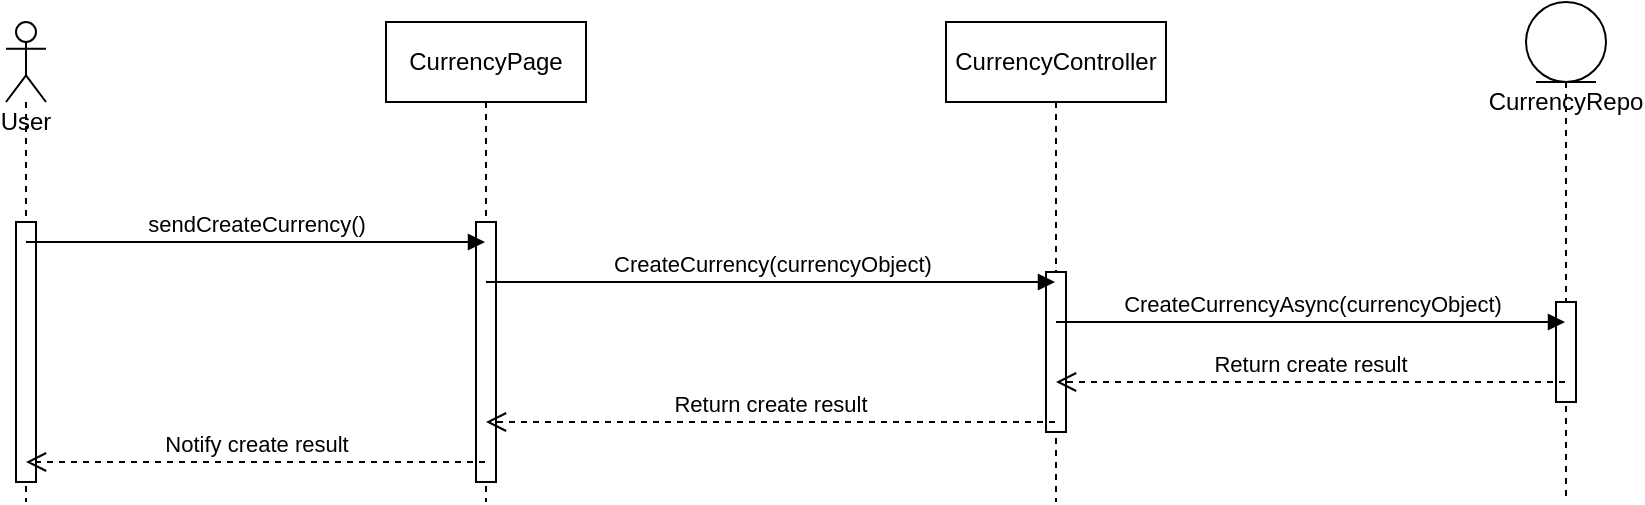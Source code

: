 <mxfile version="13.9.5" type="device"><diagram id="12y5ahjYRHjlcdkHGIUH" name="Page-1"><mxGraphModel dx="1022" dy="537" grid="1" gridSize="10" guides="1" tooltips="1" connect="1" arrows="1" fold="1" page="1" pageScale="1" pageWidth="850" pageHeight="1100" math="0" shadow="0"><root><mxCell id="0"/><mxCell id="1" parent="0"/><mxCell id="_H_EzBwFNZD-tbktyYoC-3" value="User" style="shape=umlLifeline;participant=umlActor;perimeter=lifelinePerimeter;whiteSpace=wrap;html=1;container=1;collapsible=0;recursiveResize=0;verticalAlign=top;spacingTop=36;outlineConnect=0;" vertex="1" parent="1"><mxGeometry x="40" y="10" width="20" height="240" as="geometry"/></mxCell><mxCell id="_H_EzBwFNZD-tbktyYoC-17" value="" style="html=1;points=[];perimeter=orthogonalPerimeter;" vertex="1" parent="_H_EzBwFNZD-tbktyYoC-3"><mxGeometry x="5" y="100" width="10" height="130" as="geometry"/></mxCell><mxCell id="_H_EzBwFNZD-tbktyYoC-4" value="CurrencyPage" style="shape=umlLifeline;perimeter=lifelinePerimeter;whiteSpace=wrap;html=1;container=1;collapsible=0;recursiveResize=0;outlineConnect=0;" vertex="1" parent="1"><mxGeometry x="230" y="10" width="100" height="240" as="geometry"/></mxCell><mxCell id="_H_EzBwFNZD-tbktyYoC-18" value="" style="html=1;points=[];perimeter=orthogonalPerimeter;" vertex="1" parent="_H_EzBwFNZD-tbktyYoC-4"><mxGeometry x="45" y="100" width="10" height="130" as="geometry"/></mxCell><mxCell id="_H_EzBwFNZD-tbktyYoC-5" value="CurrencyController" style="shape=umlLifeline;perimeter=lifelinePerimeter;whiteSpace=wrap;html=1;container=1;collapsible=0;recursiveResize=0;outlineConnect=0;" vertex="1" parent="1"><mxGeometry x="510" y="10" width="110" height="240" as="geometry"/></mxCell><mxCell id="_H_EzBwFNZD-tbktyYoC-19" value="" style="html=1;points=[];perimeter=orthogonalPerimeter;" vertex="1" parent="_H_EzBwFNZD-tbktyYoC-5"><mxGeometry x="50" y="125" width="10" height="80" as="geometry"/></mxCell><mxCell id="_H_EzBwFNZD-tbktyYoC-7" value="CurrencyRepo" style="shape=umlLifeline;participant=umlEntity;perimeter=lifelinePerimeter;whiteSpace=wrap;html=1;container=1;collapsible=0;recursiveResize=0;verticalAlign=top;spacingTop=36;outlineConnect=0;" vertex="1" parent="1"><mxGeometry x="800" width="40" height="250" as="geometry"/></mxCell><mxCell id="_H_EzBwFNZD-tbktyYoC-20" value="" style="html=1;points=[];perimeter=orthogonalPerimeter;" vertex="1" parent="_H_EzBwFNZD-tbktyYoC-7"><mxGeometry x="15" y="150" width="10" height="50" as="geometry"/></mxCell><mxCell id="_H_EzBwFNZD-tbktyYoC-10" value="sendCreateCurrency()" style="html=1;verticalAlign=bottom;endArrow=block;" edge="1" parent="1" source="_H_EzBwFNZD-tbktyYoC-3" target="_H_EzBwFNZD-tbktyYoC-4"><mxGeometry width="80" relative="1" as="geometry"><mxPoint x="250" y="170" as="sourcePoint"/><mxPoint x="330" y="170" as="targetPoint"/><Array as="points"><mxPoint x="170" y="120"/></Array></mxGeometry></mxCell><mxCell id="_H_EzBwFNZD-tbktyYoC-11" value="CreateCurrency(currencyObject)" style="html=1;verticalAlign=bottom;endArrow=block;" edge="1" parent="1" source="_H_EzBwFNZD-tbktyYoC-4" target="_H_EzBwFNZD-tbktyYoC-5"><mxGeometry width="80" relative="1" as="geometry"><mxPoint x="250" y="170" as="sourcePoint"/><mxPoint x="330" y="170" as="targetPoint"/><Array as="points"><mxPoint x="430" y="140"/></Array></mxGeometry></mxCell><mxCell id="_H_EzBwFNZD-tbktyYoC-12" value="CreateCurrencyAsync(currencyObject)" style="html=1;verticalAlign=bottom;endArrow=block;" edge="1" parent="1" source="_H_EzBwFNZD-tbktyYoC-5" target="_H_EzBwFNZD-tbktyYoC-7"><mxGeometry width="80" relative="1" as="geometry"><mxPoint x="500" y="170" as="sourcePoint"/><mxPoint x="580" y="170" as="targetPoint"/><Array as="points"><mxPoint x="700" y="160"/></Array></mxGeometry></mxCell><mxCell id="_H_EzBwFNZD-tbktyYoC-13" value="Return create result" style="html=1;verticalAlign=bottom;endArrow=open;dashed=1;endSize=8;" edge="1" parent="1" source="_H_EzBwFNZD-tbktyYoC-7" target="_H_EzBwFNZD-tbktyYoC-5"><mxGeometry relative="1" as="geometry"><mxPoint x="490" y="170" as="sourcePoint"/><mxPoint x="410" y="170" as="targetPoint"/><Array as="points"><mxPoint x="700" y="190"/></Array></mxGeometry></mxCell><mxCell id="_H_EzBwFNZD-tbktyYoC-14" value="Return create result" style="html=1;verticalAlign=bottom;endArrow=open;dashed=1;endSize=8;" edge="1" parent="1" source="_H_EzBwFNZD-tbktyYoC-5" target="_H_EzBwFNZD-tbktyYoC-4"><mxGeometry relative="1" as="geometry"><mxPoint x="530" y="170" as="sourcePoint"/><mxPoint x="450" y="170" as="targetPoint"/><Array as="points"><mxPoint x="430" y="210"/></Array></mxGeometry></mxCell><mxCell id="_H_EzBwFNZD-tbktyYoC-15" value="Notify create result" style="html=1;verticalAlign=bottom;endArrow=open;dashed=1;endSize=8;" edge="1" parent="1" source="_H_EzBwFNZD-tbktyYoC-4" target="_H_EzBwFNZD-tbktyYoC-3"><mxGeometry relative="1" as="geometry"><mxPoint x="360" y="170" as="sourcePoint"/><mxPoint x="280" y="170" as="targetPoint"/><Array as="points"><mxPoint x="170" y="230"/></Array></mxGeometry></mxCell></root></mxGraphModel></diagram></mxfile>